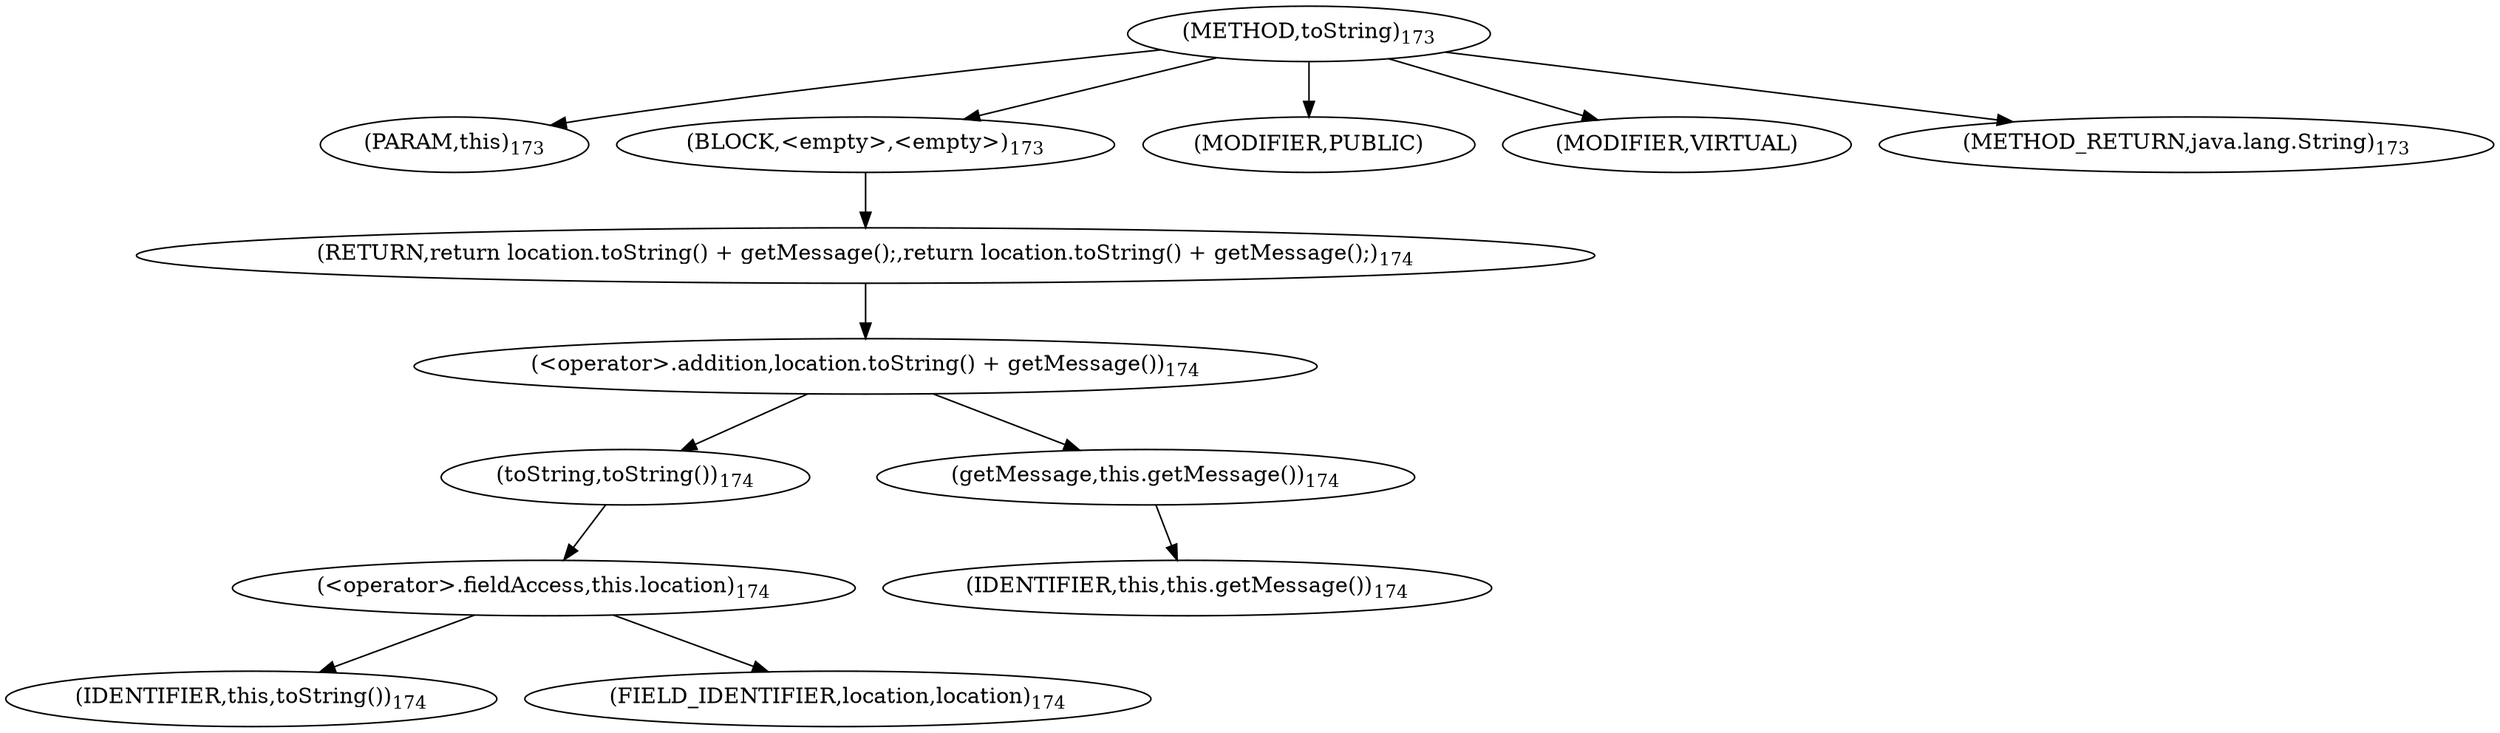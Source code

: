 digraph "toString" {  
"185" [label = <(METHOD,toString)<SUB>173</SUB>> ]
"23" [label = <(PARAM,this)<SUB>173</SUB>> ]
"186" [label = <(BLOCK,&lt;empty&gt;,&lt;empty&gt;)<SUB>173</SUB>> ]
"187" [label = <(RETURN,return location.toString() + getMessage();,return location.toString() + getMessage();)<SUB>174</SUB>> ]
"188" [label = <(&lt;operator&gt;.addition,location.toString() + getMessage())<SUB>174</SUB>> ]
"189" [label = <(toString,toString())<SUB>174</SUB>> ]
"190" [label = <(&lt;operator&gt;.fieldAccess,this.location)<SUB>174</SUB>> ]
"191" [label = <(IDENTIFIER,this,toString())<SUB>174</SUB>> ]
"192" [label = <(FIELD_IDENTIFIER,location,location)<SUB>174</SUB>> ]
"193" [label = <(getMessage,this.getMessage())<SUB>174</SUB>> ]
"22" [label = <(IDENTIFIER,this,this.getMessage())<SUB>174</SUB>> ]
"194" [label = <(MODIFIER,PUBLIC)> ]
"195" [label = <(MODIFIER,VIRTUAL)> ]
"196" [label = <(METHOD_RETURN,java.lang.String)<SUB>173</SUB>> ]
  "185" -> "23" 
  "185" -> "186" 
  "185" -> "194" 
  "185" -> "195" 
  "185" -> "196" 
  "186" -> "187" 
  "187" -> "188" 
  "188" -> "189" 
  "188" -> "193" 
  "189" -> "190" 
  "190" -> "191" 
  "190" -> "192" 
  "193" -> "22" 
}
